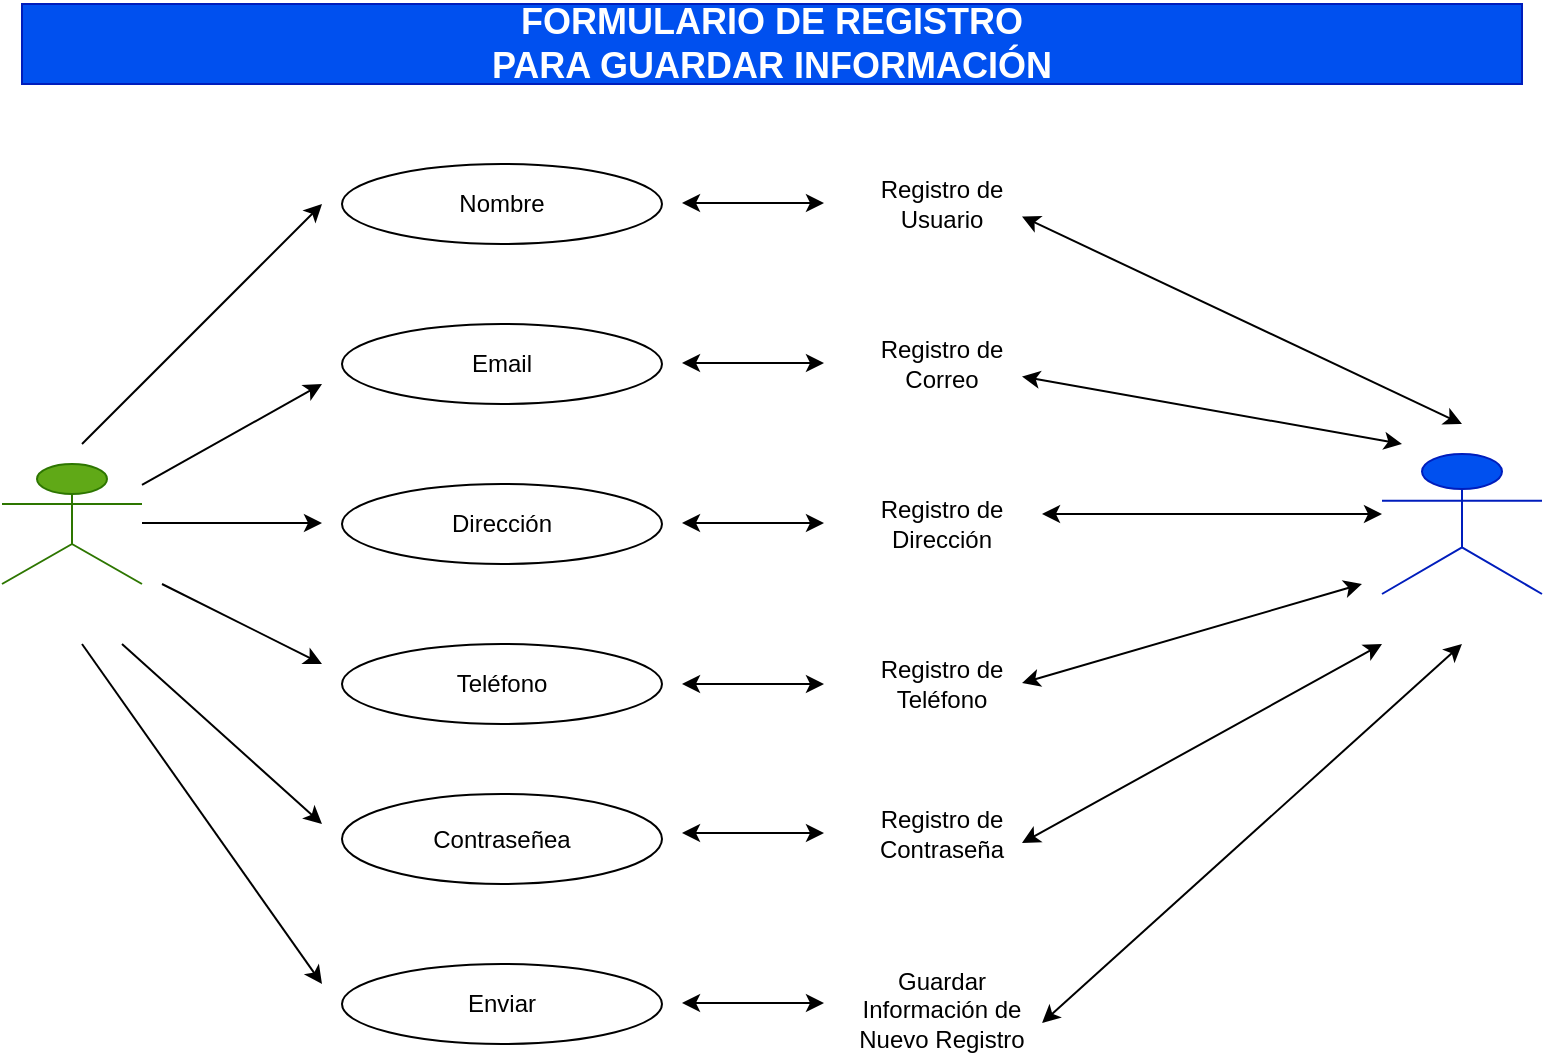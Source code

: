 <mxfile version="21.6.5" type="device">
  <diagram name="Página-1" id="GkJDa5S736aGQgMjrqLP">
    <mxGraphModel dx="880" dy="1711" grid="1" gridSize="10" guides="1" tooltips="1" connect="1" arrows="1" fold="1" page="1" pageScale="1" pageWidth="827" pageHeight="1169" math="0" shadow="0">
      <root>
        <mxCell id="0" />
        <mxCell id="1" parent="0" />
        <mxCell id="vdSmNFJZGKmZmykaYI-2-1" value="Administrador" style="shape=umlActor;verticalLabelPosition=bottom;verticalAlign=top;html=1;outlineConnect=0;fillColor=#0050ef;fontColor=#ffffff;strokeColor=#001DBC;" vertex="1" parent="1">
          <mxGeometry x="720" y="225" width="80" height="70" as="geometry" />
        </mxCell>
        <mxCell id="vdSmNFJZGKmZmykaYI-2-2" value="Usuario" style="shape=umlActor;verticalLabelPosition=bottom;verticalAlign=top;html=1;outlineConnect=0;fillColor=#60a917;fontColor=#ffffff;strokeColor=#2D7600;" vertex="1" parent="1">
          <mxGeometry x="30" y="230" width="70" height="60" as="geometry" />
        </mxCell>
        <mxCell id="vdSmNFJZGKmZmykaYI-2-3" value="Nombre" style="ellipse;whiteSpace=wrap;html=1;" vertex="1" parent="1">
          <mxGeometry x="200" y="80" width="160" height="40" as="geometry" />
        </mxCell>
        <mxCell id="vdSmNFJZGKmZmykaYI-2-4" value="Email" style="ellipse;whiteSpace=wrap;html=1;" vertex="1" parent="1">
          <mxGeometry x="200" y="160" width="160" height="40" as="geometry" />
        </mxCell>
        <mxCell id="vdSmNFJZGKmZmykaYI-2-5" value="Dirección" style="ellipse;whiteSpace=wrap;html=1;" vertex="1" parent="1">
          <mxGeometry x="200" y="240" width="160" height="40" as="geometry" />
        </mxCell>
        <mxCell id="vdSmNFJZGKmZmykaYI-2-6" value="Teléfono" style="ellipse;whiteSpace=wrap;html=1;" vertex="1" parent="1">
          <mxGeometry x="200" y="320" width="160" height="40" as="geometry" />
        </mxCell>
        <mxCell id="vdSmNFJZGKmZmykaYI-2-7" value="Contraseñea" style="ellipse;whiteSpace=wrap;html=1;" vertex="1" parent="1">
          <mxGeometry x="200" y="395" width="160" height="45" as="geometry" />
        </mxCell>
        <mxCell id="vdSmNFJZGKmZmykaYI-2-19" value="" style="endArrow=classic;html=1;rounded=0;" edge="1" parent="1">
          <mxGeometry width="50" height="50" relative="1" as="geometry">
            <mxPoint x="70" y="220" as="sourcePoint" />
            <mxPoint x="190" y="100" as="targetPoint" />
          </mxGeometry>
        </mxCell>
        <mxCell id="vdSmNFJZGKmZmykaYI-2-20" value="" style="endArrow=classic;html=1;rounded=0;" edge="1" parent="1" source="vdSmNFJZGKmZmykaYI-2-2">
          <mxGeometry width="50" height="50" relative="1" as="geometry">
            <mxPoint x="110" y="200" as="sourcePoint" />
            <mxPoint x="190" y="190" as="targetPoint" />
          </mxGeometry>
        </mxCell>
        <mxCell id="vdSmNFJZGKmZmykaYI-2-21" value="" style="endArrow=classic;html=1;rounded=0;" edge="1" parent="1">
          <mxGeometry width="50" height="50" relative="1" as="geometry">
            <mxPoint x="100" y="259.5" as="sourcePoint" />
            <mxPoint x="190" y="259.5" as="targetPoint" />
          </mxGeometry>
        </mxCell>
        <mxCell id="vdSmNFJZGKmZmykaYI-2-22" value="" style="endArrow=classic;html=1;rounded=0;" edge="1" parent="1">
          <mxGeometry width="50" height="50" relative="1" as="geometry">
            <mxPoint x="90" y="320" as="sourcePoint" />
            <mxPoint x="190" y="410" as="targetPoint" />
          </mxGeometry>
        </mxCell>
        <mxCell id="vdSmNFJZGKmZmykaYI-2-23" value="" style="endArrow=classic;html=1;rounded=0;" edge="1" parent="1">
          <mxGeometry width="50" height="50" relative="1" as="geometry">
            <mxPoint x="110" y="290" as="sourcePoint" />
            <mxPoint x="190" y="330" as="targetPoint" />
          </mxGeometry>
        </mxCell>
        <mxCell id="vdSmNFJZGKmZmykaYI-2-24" value="" style="endArrow=classic;startArrow=classic;html=1;rounded=0;" edge="1" parent="1">
          <mxGeometry width="50" height="50" relative="1" as="geometry">
            <mxPoint x="370" y="99.5" as="sourcePoint" />
            <mxPoint x="441" y="99.5" as="targetPoint" />
          </mxGeometry>
        </mxCell>
        <mxCell id="vdSmNFJZGKmZmykaYI-2-25" value="" style="endArrow=classic;startArrow=classic;html=1;rounded=0;" edge="1" parent="1">
          <mxGeometry width="50" height="50" relative="1" as="geometry">
            <mxPoint x="370" y="179.5" as="sourcePoint" />
            <mxPoint x="441" y="179.5" as="targetPoint" />
          </mxGeometry>
        </mxCell>
        <mxCell id="vdSmNFJZGKmZmykaYI-2-26" value="" style="endArrow=classic;startArrow=classic;html=1;rounded=0;" edge="1" parent="1">
          <mxGeometry width="50" height="50" relative="1" as="geometry">
            <mxPoint x="370" y="259.5" as="sourcePoint" />
            <mxPoint x="441" y="259.5" as="targetPoint" />
          </mxGeometry>
        </mxCell>
        <mxCell id="vdSmNFJZGKmZmykaYI-2-27" value="" style="endArrow=classic;startArrow=classic;html=1;rounded=0;" edge="1" parent="1">
          <mxGeometry width="50" height="50" relative="1" as="geometry">
            <mxPoint x="370" y="340" as="sourcePoint" />
            <mxPoint x="441" y="340" as="targetPoint" />
          </mxGeometry>
        </mxCell>
        <mxCell id="vdSmNFJZGKmZmykaYI-2-28" value="" style="endArrow=classic;startArrow=classic;html=1;rounded=0;" edge="1" parent="1">
          <mxGeometry width="50" height="50" relative="1" as="geometry">
            <mxPoint x="370" y="414.5" as="sourcePoint" />
            <mxPoint x="441" y="414.5" as="targetPoint" />
          </mxGeometry>
        </mxCell>
        <mxCell id="vdSmNFJZGKmZmykaYI-2-29" value="Registro de Usuario" style="text;html=1;strokeColor=none;fillColor=none;align=center;verticalAlign=middle;whiteSpace=wrap;rounded=0;" vertex="1" parent="1">
          <mxGeometry x="450" y="85" width="100" height="30" as="geometry" />
        </mxCell>
        <mxCell id="vdSmNFJZGKmZmykaYI-2-30" value="Registro de Correo" style="text;html=1;strokeColor=none;fillColor=none;align=center;verticalAlign=middle;whiteSpace=wrap;rounded=0;" vertex="1" parent="1">
          <mxGeometry x="450" y="165" width="100" height="30" as="geometry" />
        </mxCell>
        <mxCell id="vdSmNFJZGKmZmykaYI-2-31" value="Registro de Dirección" style="text;html=1;strokeColor=none;fillColor=none;align=center;verticalAlign=middle;whiteSpace=wrap;rounded=0;" vertex="1" parent="1">
          <mxGeometry x="450" y="245" width="100" height="30" as="geometry" />
        </mxCell>
        <mxCell id="vdSmNFJZGKmZmykaYI-2-32" value="Registro de Teléfono" style="text;html=1;strokeColor=none;fillColor=none;align=center;verticalAlign=middle;whiteSpace=wrap;rounded=0;" vertex="1" parent="1">
          <mxGeometry x="450" y="325" width="100" height="30" as="geometry" />
        </mxCell>
        <mxCell id="vdSmNFJZGKmZmykaYI-2-33" value="Registro de Contraseña" style="text;html=1;strokeColor=none;fillColor=none;align=center;verticalAlign=middle;whiteSpace=wrap;rounded=0;" vertex="1" parent="1">
          <mxGeometry x="450" y="400" width="100" height="30" as="geometry" />
        </mxCell>
        <mxCell id="vdSmNFJZGKmZmykaYI-2-34" value="FORMULARIO DE REGISTRO &lt;br style=&quot;font-size: 18px;&quot;&gt;PARA GUARDAR INFORMACIÓN" style="text;html=1;strokeColor=#001DBC;fillColor=#0050ef;align=center;verticalAlign=middle;whiteSpace=wrap;rounded=0;fontColor=#ffffff;fontStyle=1;fontSize=18;" vertex="1" parent="1">
          <mxGeometry x="40" width="750" height="40" as="geometry" />
        </mxCell>
        <mxCell id="vdSmNFJZGKmZmykaYI-2-35" value="Enviar" style="ellipse;whiteSpace=wrap;html=1;" vertex="1" parent="1">
          <mxGeometry x="200" y="480" width="160" height="40" as="geometry" />
        </mxCell>
        <mxCell id="vdSmNFJZGKmZmykaYI-2-36" value="" style="endArrow=classic;startArrow=classic;html=1;rounded=0;" edge="1" parent="1">
          <mxGeometry width="50" height="50" relative="1" as="geometry">
            <mxPoint x="370" y="499.5" as="sourcePoint" />
            <mxPoint x="441" y="499.5" as="targetPoint" />
          </mxGeometry>
        </mxCell>
        <mxCell id="vdSmNFJZGKmZmykaYI-2-37" value="Guardar Información de Nuevo Registro" style="text;html=1;strokeColor=none;fillColor=none;align=center;verticalAlign=middle;whiteSpace=wrap;rounded=0;" vertex="1" parent="1">
          <mxGeometry x="450" y="485" width="100" height="35" as="geometry" />
        </mxCell>
        <mxCell id="vdSmNFJZGKmZmykaYI-2-39" value="" style="endArrow=classic;startArrow=classic;html=1;rounded=0;exitX=1;exitY=0.75;exitDx=0;exitDy=0;" edge="1" parent="1">
          <mxGeometry width="50" height="50" relative="1" as="geometry">
            <mxPoint x="540" y="106.25" as="sourcePoint" />
            <mxPoint x="760" y="210" as="targetPoint" />
          </mxGeometry>
        </mxCell>
        <mxCell id="vdSmNFJZGKmZmykaYI-2-40" value="" style="endArrow=classic;startArrow=classic;html=1;rounded=0;exitX=1;exitY=0.75;exitDx=0;exitDy=0;" edge="1" parent="1">
          <mxGeometry width="50" height="50" relative="1" as="geometry">
            <mxPoint x="540" y="186.25" as="sourcePoint" />
            <mxPoint x="730" y="220" as="targetPoint" />
          </mxGeometry>
        </mxCell>
        <mxCell id="vdSmNFJZGKmZmykaYI-2-41" value="" style="endArrow=classic;startArrow=classic;html=1;rounded=0;exitX=1;exitY=0.75;exitDx=0;exitDy=0;" edge="1" parent="1">
          <mxGeometry width="50" height="50" relative="1" as="geometry">
            <mxPoint x="550" y="255" as="sourcePoint" />
            <mxPoint x="720" y="255" as="targetPoint" />
          </mxGeometry>
        </mxCell>
        <mxCell id="vdSmNFJZGKmZmykaYI-2-42" value="" style="endArrow=classic;startArrow=classic;html=1;rounded=0;exitX=1;exitY=0.75;exitDx=0;exitDy=0;" edge="1" parent="1">
          <mxGeometry width="50" height="50" relative="1" as="geometry">
            <mxPoint x="540" y="339.5" as="sourcePoint" />
            <mxPoint x="710" y="290" as="targetPoint" />
          </mxGeometry>
        </mxCell>
        <mxCell id="vdSmNFJZGKmZmykaYI-2-43" value="" style="endArrow=classic;startArrow=classic;html=1;rounded=0;exitX=1;exitY=0.75;exitDx=0;exitDy=0;" edge="1" parent="1">
          <mxGeometry width="50" height="50" relative="1" as="geometry">
            <mxPoint x="540" y="419.5" as="sourcePoint" />
            <mxPoint x="720" y="320" as="targetPoint" />
          </mxGeometry>
        </mxCell>
        <mxCell id="vdSmNFJZGKmZmykaYI-2-44" value="" style="endArrow=classic;startArrow=classic;html=1;rounded=0;exitX=1;exitY=0.75;exitDx=0;exitDy=0;" edge="1" parent="1">
          <mxGeometry width="50" height="50" relative="1" as="geometry">
            <mxPoint x="550" y="509.5" as="sourcePoint" />
            <mxPoint x="760" y="320" as="targetPoint" />
          </mxGeometry>
        </mxCell>
        <mxCell id="vdSmNFJZGKmZmykaYI-2-45" value="" style="endArrow=classic;html=1;rounded=0;" edge="1" parent="1">
          <mxGeometry width="50" height="50" relative="1" as="geometry">
            <mxPoint x="70" y="320" as="sourcePoint" />
            <mxPoint x="190" y="490" as="targetPoint" />
          </mxGeometry>
        </mxCell>
      </root>
    </mxGraphModel>
  </diagram>
</mxfile>
